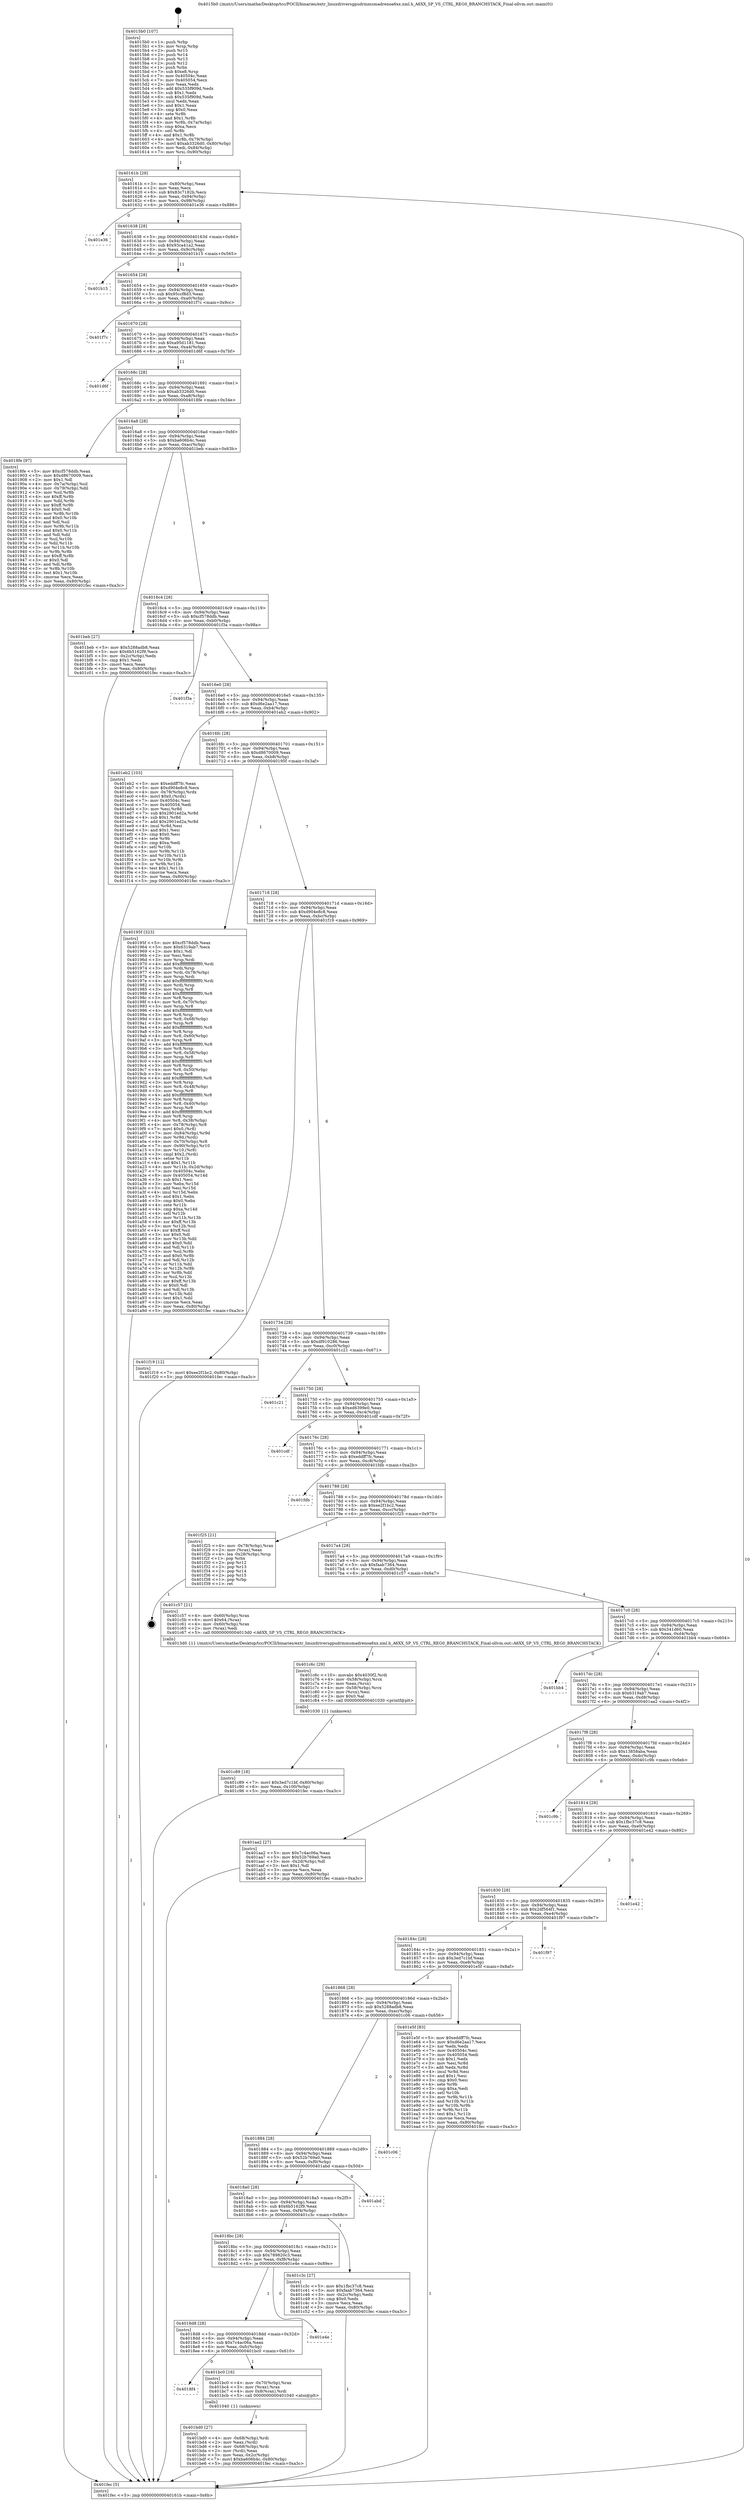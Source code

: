 digraph "0x4015b0" {
  label = "0x4015b0 (/mnt/c/Users/mathe/Desktop/tcc/POCII/binaries/extr_linuxdriversgpudrmmsmadrenoa6xx.xml.h_A6XX_SP_VS_CTRL_REG0_BRANCHSTACK_Final-ollvm.out::main(0))"
  labelloc = "t"
  node[shape=record]

  Entry [label="",width=0.3,height=0.3,shape=circle,fillcolor=black,style=filled]
  "0x40161b" [label="{
     0x40161b [29]\l
     | [instrs]\l
     &nbsp;&nbsp;0x40161b \<+3\>: mov -0x80(%rbp),%eax\l
     &nbsp;&nbsp;0x40161e \<+2\>: mov %eax,%ecx\l
     &nbsp;&nbsp;0x401620 \<+6\>: sub $0x83c7182b,%ecx\l
     &nbsp;&nbsp;0x401626 \<+6\>: mov %eax,-0x94(%rbp)\l
     &nbsp;&nbsp;0x40162c \<+6\>: mov %ecx,-0x98(%rbp)\l
     &nbsp;&nbsp;0x401632 \<+6\>: je 0000000000401e36 \<main+0x886\>\l
  }"]
  "0x401e36" [label="{
     0x401e36\l
  }", style=dashed]
  "0x401638" [label="{
     0x401638 [28]\l
     | [instrs]\l
     &nbsp;&nbsp;0x401638 \<+5\>: jmp 000000000040163d \<main+0x8d\>\l
     &nbsp;&nbsp;0x40163d \<+6\>: mov -0x94(%rbp),%eax\l
     &nbsp;&nbsp;0x401643 \<+5\>: sub $0x93ca41a2,%eax\l
     &nbsp;&nbsp;0x401648 \<+6\>: mov %eax,-0x9c(%rbp)\l
     &nbsp;&nbsp;0x40164e \<+6\>: je 0000000000401b15 \<main+0x565\>\l
  }"]
  Exit [label="",width=0.3,height=0.3,shape=circle,fillcolor=black,style=filled,peripheries=2]
  "0x401b15" [label="{
     0x401b15\l
  }", style=dashed]
  "0x401654" [label="{
     0x401654 [28]\l
     | [instrs]\l
     &nbsp;&nbsp;0x401654 \<+5\>: jmp 0000000000401659 \<main+0xa9\>\l
     &nbsp;&nbsp;0x401659 \<+6\>: mov -0x94(%rbp),%eax\l
     &nbsp;&nbsp;0x40165f \<+5\>: sub $0x95ccf8d3,%eax\l
     &nbsp;&nbsp;0x401664 \<+6\>: mov %eax,-0xa0(%rbp)\l
     &nbsp;&nbsp;0x40166a \<+6\>: je 0000000000401f7c \<main+0x9cc\>\l
  }"]
  "0x401c89" [label="{
     0x401c89 [18]\l
     | [instrs]\l
     &nbsp;&nbsp;0x401c89 \<+7\>: movl $0x3ed7c1bf,-0x80(%rbp)\l
     &nbsp;&nbsp;0x401c90 \<+6\>: mov %eax,-0x100(%rbp)\l
     &nbsp;&nbsp;0x401c96 \<+5\>: jmp 0000000000401fec \<main+0xa3c\>\l
  }"]
  "0x401f7c" [label="{
     0x401f7c\l
  }", style=dashed]
  "0x401670" [label="{
     0x401670 [28]\l
     | [instrs]\l
     &nbsp;&nbsp;0x401670 \<+5\>: jmp 0000000000401675 \<main+0xc5\>\l
     &nbsp;&nbsp;0x401675 \<+6\>: mov -0x94(%rbp),%eax\l
     &nbsp;&nbsp;0x40167b \<+5\>: sub $0xa95d1181,%eax\l
     &nbsp;&nbsp;0x401680 \<+6\>: mov %eax,-0xa4(%rbp)\l
     &nbsp;&nbsp;0x401686 \<+6\>: je 0000000000401d6f \<main+0x7bf\>\l
  }"]
  "0x401c6c" [label="{
     0x401c6c [29]\l
     | [instrs]\l
     &nbsp;&nbsp;0x401c6c \<+10\>: movabs $0x4030f2,%rdi\l
     &nbsp;&nbsp;0x401c76 \<+4\>: mov -0x58(%rbp),%rcx\l
     &nbsp;&nbsp;0x401c7a \<+2\>: mov %eax,(%rcx)\l
     &nbsp;&nbsp;0x401c7c \<+4\>: mov -0x58(%rbp),%rcx\l
     &nbsp;&nbsp;0x401c80 \<+2\>: mov (%rcx),%esi\l
     &nbsp;&nbsp;0x401c82 \<+2\>: mov $0x0,%al\l
     &nbsp;&nbsp;0x401c84 \<+5\>: call 0000000000401030 \<printf@plt\>\l
     | [calls]\l
     &nbsp;&nbsp;0x401030 \{1\} (unknown)\l
  }"]
  "0x401d6f" [label="{
     0x401d6f\l
  }", style=dashed]
  "0x40168c" [label="{
     0x40168c [28]\l
     | [instrs]\l
     &nbsp;&nbsp;0x40168c \<+5\>: jmp 0000000000401691 \<main+0xe1\>\l
     &nbsp;&nbsp;0x401691 \<+6\>: mov -0x94(%rbp),%eax\l
     &nbsp;&nbsp;0x401697 \<+5\>: sub $0xab3326d0,%eax\l
     &nbsp;&nbsp;0x40169c \<+6\>: mov %eax,-0xa8(%rbp)\l
     &nbsp;&nbsp;0x4016a2 \<+6\>: je 00000000004018fe \<main+0x34e\>\l
  }"]
  "0x401bd0" [label="{
     0x401bd0 [27]\l
     | [instrs]\l
     &nbsp;&nbsp;0x401bd0 \<+4\>: mov -0x68(%rbp),%rdi\l
     &nbsp;&nbsp;0x401bd4 \<+2\>: mov %eax,(%rdi)\l
     &nbsp;&nbsp;0x401bd6 \<+4\>: mov -0x68(%rbp),%rdi\l
     &nbsp;&nbsp;0x401bda \<+2\>: mov (%rdi),%eax\l
     &nbsp;&nbsp;0x401bdc \<+3\>: mov %eax,-0x2c(%rbp)\l
     &nbsp;&nbsp;0x401bdf \<+7\>: movl $0xba606b4c,-0x80(%rbp)\l
     &nbsp;&nbsp;0x401be6 \<+5\>: jmp 0000000000401fec \<main+0xa3c\>\l
  }"]
  "0x4018fe" [label="{
     0x4018fe [97]\l
     | [instrs]\l
     &nbsp;&nbsp;0x4018fe \<+5\>: mov $0xcf578ddb,%eax\l
     &nbsp;&nbsp;0x401903 \<+5\>: mov $0xd8670009,%ecx\l
     &nbsp;&nbsp;0x401908 \<+2\>: mov $0x1,%dl\l
     &nbsp;&nbsp;0x40190a \<+4\>: mov -0x7a(%rbp),%sil\l
     &nbsp;&nbsp;0x40190e \<+4\>: mov -0x79(%rbp),%dil\l
     &nbsp;&nbsp;0x401912 \<+3\>: mov %sil,%r8b\l
     &nbsp;&nbsp;0x401915 \<+4\>: xor $0xff,%r8b\l
     &nbsp;&nbsp;0x401919 \<+3\>: mov %dil,%r9b\l
     &nbsp;&nbsp;0x40191c \<+4\>: xor $0xff,%r9b\l
     &nbsp;&nbsp;0x401920 \<+3\>: xor $0x0,%dl\l
     &nbsp;&nbsp;0x401923 \<+3\>: mov %r8b,%r10b\l
     &nbsp;&nbsp;0x401926 \<+4\>: and $0x0,%r10b\l
     &nbsp;&nbsp;0x40192a \<+3\>: and %dl,%sil\l
     &nbsp;&nbsp;0x40192d \<+3\>: mov %r9b,%r11b\l
     &nbsp;&nbsp;0x401930 \<+4\>: and $0x0,%r11b\l
     &nbsp;&nbsp;0x401934 \<+3\>: and %dl,%dil\l
     &nbsp;&nbsp;0x401937 \<+3\>: or %sil,%r10b\l
     &nbsp;&nbsp;0x40193a \<+3\>: or %dil,%r11b\l
     &nbsp;&nbsp;0x40193d \<+3\>: xor %r11b,%r10b\l
     &nbsp;&nbsp;0x401940 \<+3\>: or %r9b,%r8b\l
     &nbsp;&nbsp;0x401943 \<+4\>: xor $0xff,%r8b\l
     &nbsp;&nbsp;0x401947 \<+3\>: or $0x0,%dl\l
     &nbsp;&nbsp;0x40194a \<+3\>: and %dl,%r8b\l
     &nbsp;&nbsp;0x40194d \<+3\>: or %r8b,%r10b\l
     &nbsp;&nbsp;0x401950 \<+4\>: test $0x1,%r10b\l
     &nbsp;&nbsp;0x401954 \<+3\>: cmovne %ecx,%eax\l
     &nbsp;&nbsp;0x401957 \<+3\>: mov %eax,-0x80(%rbp)\l
     &nbsp;&nbsp;0x40195a \<+5\>: jmp 0000000000401fec \<main+0xa3c\>\l
  }"]
  "0x4016a8" [label="{
     0x4016a8 [28]\l
     | [instrs]\l
     &nbsp;&nbsp;0x4016a8 \<+5\>: jmp 00000000004016ad \<main+0xfd\>\l
     &nbsp;&nbsp;0x4016ad \<+6\>: mov -0x94(%rbp),%eax\l
     &nbsp;&nbsp;0x4016b3 \<+5\>: sub $0xba606b4c,%eax\l
     &nbsp;&nbsp;0x4016b8 \<+6\>: mov %eax,-0xac(%rbp)\l
     &nbsp;&nbsp;0x4016be \<+6\>: je 0000000000401beb \<main+0x63b\>\l
  }"]
  "0x401fec" [label="{
     0x401fec [5]\l
     | [instrs]\l
     &nbsp;&nbsp;0x401fec \<+5\>: jmp 000000000040161b \<main+0x6b\>\l
  }"]
  "0x4015b0" [label="{
     0x4015b0 [107]\l
     | [instrs]\l
     &nbsp;&nbsp;0x4015b0 \<+1\>: push %rbp\l
     &nbsp;&nbsp;0x4015b1 \<+3\>: mov %rsp,%rbp\l
     &nbsp;&nbsp;0x4015b4 \<+2\>: push %r15\l
     &nbsp;&nbsp;0x4015b6 \<+2\>: push %r14\l
     &nbsp;&nbsp;0x4015b8 \<+2\>: push %r13\l
     &nbsp;&nbsp;0x4015ba \<+2\>: push %r12\l
     &nbsp;&nbsp;0x4015bc \<+1\>: push %rbx\l
     &nbsp;&nbsp;0x4015bd \<+7\>: sub $0xe8,%rsp\l
     &nbsp;&nbsp;0x4015c4 \<+7\>: mov 0x40504c,%eax\l
     &nbsp;&nbsp;0x4015cb \<+7\>: mov 0x405054,%ecx\l
     &nbsp;&nbsp;0x4015d2 \<+2\>: mov %eax,%edx\l
     &nbsp;&nbsp;0x4015d4 \<+6\>: add $0x535f909d,%edx\l
     &nbsp;&nbsp;0x4015da \<+3\>: sub $0x1,%edx\l
     &nbsp;&nbsp;0x4015dd \<+6\>: sub $0x535f909d,%edx\l
     &nbsp;&nbsp;0x4015e3 \<+3\>: imul %edx,%eax\l
     &nbsp;&nbsp;0x4015e6 \<+3\>: and $0x1,%eax\l
     &nbsp;&nbsp;0x4015e9 \<+3\>: cmp $0x0,%eax\l
     &nbsp;&nbsp;0x4015ec \<+4\>: sete %r8b\l
     &nbsp;&nbsp;0x4015f0 \<+4\>: and $0x1,%r8b\l
     &nbsp;&nbsp;0x4015f4 \<+4\>: mov %r8b,-0x7a(%rbp)\l
     &nbsp;&nbsp;0x4015f8 \<+3\>: cmp $0xa,%ecx\l
     &nbsp;&nbsp;0x4015fb \<+4\>: setl %r8b\l
     &nbsp;&nbsp;0x4015ff \<+4\>: and $0x1,%r8b\l
     &nbsp;&nbsp;0x401603 \<+4\>: mov %r8b,-0x79(%rbp)\l
     &nbsp;&nbsp;0x401607 \<+7\>: movl $0xab3326d0,-0x80(%rbp)\l
     &nbsp;&nbsp;0x40160e \<+6\>: mov %edi,-0x84(%rbp)\l
     &nbsp;&nbsp;0x401614 \<+7\>: mov %rsi,-0x90(%rbp)\l
  }"]
  "0x4018f4" [label="{
     0x4018f4\l
  }", style=dashed]
  "0x401beb" [label="{
     0x401beb [27]\l
     | [instrs]\l
     &nbsp;&nbsp;0x401beb \<+5\>: mov $0x5288adb8,%eax\l
     &nbsp;&nbsp;0x401bf0 \<+5\>: mov $0x6b5162f9,%ecx\l
     &nbsp;&nbsp;0x401bf5 \<+3\>: mov -0x2c(%rbp),%edx\l
     &nbsp;&nbsp;0x401bf8 \<+3\>: cmp $0x1,%edx\l
     &nbsp;&nbsp;0x401bfb \<+3\>: cmovl %ecx,%eax\l
     &nbsp;&nbsp;0x401bfe \<+3\>: mov %eax,-0x80(%rbp)\l
     &nbsp;&nbsp;0x401c01 \<+5\>: jmp 0000000000401fec \<main+0xa3c\>\l
  }"]
  "0x4016c4" [label="{
     0x4016c4 [28]\l
     | [instrs]\l
     &nbsp;&nbsp;0x4016c4 \<+5\>: jmp 00000000004016c9 \<main+0x119\>\l
     &nbsp;&nbsp;0x4016c9 \<+6\>: mov -0x94(%rbp),%eax\l
     &nbsp;&nbsp;0x4016cf \<+5\>: sub $0xcf578ddb,%eax\l
     &nbsp;&nbsp;0x4016d4 \<+6\>: mov %eax,-0xb0(%rbp)\l
     &nbsp;&nbsp;0x4016da \<+6\>: je 0000000000401f3a \<main+0x98a\>\l
  }"]
  "0x401bc0" [label="{
     0x401bc0 [16]\l
     | [instrs]\l
     &nbsp;&nbsp;0x401bc0 \<+4\>: mov -0x70(%rbp),%rax\l
     &nbsp;&nbsp;0x401bc4 \<+3\>: mov (%rax),%rax\l
     &nbsp;&nbsp;0x401bc7 \<+4\>: mov 0x8(%rax),%rdi\l
     &nbsp;&nbsp;0x401bcb \<+5\>: call 0000000000401040 \<atoi@plt\>\l
     | [calls]\l
     &nbsp;&nbsp;0x401040 \{1\} (unknown)\l
  }"]
  "0x401f3a" [label="{
     0x401f3a\l
  }", style=dashed]
  "0x4016e0" [label="{
     0x4016e0 [28]\l
     | [instrs]\l
     &nbsp;&nbsp;0x4016e0 \<+5\>: jmp 00000000004016e5 \<main+0x135\>\l
     &nbsp;&nbsp;0x4016e5 \<+6\>: mov -0x94(%rbp),%eax\l
     &nbsp;&nbsp;0x4016eb \<+5\>: sub $0xd6e2aa17,%eax\l
     &nbsp;&nbsp;0x4016f0 \<+6\>: mov %eax,-0xb4(%rbp)\l
     &nbsp;&nbsp;0x4016f6 \<+6\>: je 0000000000401eb2 \<main+0x902\>\l
  }"]
  "0x4018d8" [label="{
     0x4018d8 [28]\l
     | [instrs]\l
     &nbsp;&nbsp;0x4018d8 \<+5\>: jmp 00000000004018dd \<main+0x32d\>\l
     &nbsp;&nbsp;0x4018dd \<+6\>: mov -0x94(%rbp),%eax\l
     &nbsp;&nbsp;0x4018e3 \<+5\>: sub $0x7c4ac06a,%eax\l
     &nbsp;&nbsp;0x4018e8 \<+6\>: mov %eax,-0xfc(%rbp)\l
     &nbsp;&nbsp;0x4018ee \<+6\>: je 0000000000401bc0 \<main+0x610\>\l
  }"]
  "0x401eb2" [label="{
     0x401eb2 [103]\l
     | [instrs]\l
     &nbsp;&nbsp;0x401eb2 \<+5\>: mov $0xeddff7fc,%eax\l
     &nbsp;&nbsp;0x401eb7 \<+5\>: mov $0xd904e8c8,%ecx\l
     &nbsp;&nbsp;0x401ebc \<+4\>: mov -0x78(%rbp),%rdx\l
     &nbsp;&nbsp;0x401ec0 \<+6\>: movl $0x0,(%rdx)\l
     &nbsp;&nbsp;0x401ec6 \<+7\>: mov 0x40504c,%esi\l
     &nbsp;&nbsp;0x401ecd \<+7\>: mov 0x405054,%edi\l
     &nbsp;&nbsp;0x401ed4 \<+3\>: mov %esi,%r8d\l
     &nbsp;&nbsp;0x401ed7 \<+7\>: sub $0x2901ed2a,%r8d\l
     &nbsp;&nbsp;0x401ede \<+4\>: sub $0x1,%r8d\l
     &nbsp;&nbsp;0x401ee2 \<+7\>: add $0x2901ed2a,%r8d\l
     &nbsp;&nbsp;0x401ee9 \<+4\>: imul %r8d,%esi\l
     &nbsp;&nbsp;0x401eed \<+3\>: and $0x1,%esi\l
     &nbsp;&nbsp;0x401ef0 \<+3\>: cmp $0x0,%esi\l
     &nbsp;&nbsp;0x401ef3 \<+4\>: sete %r9b\l
     &nbsp;&nbsp;0x401ef7 \<+3\>: cmp $0xa,%edi\l
     &nbsp;&nbsp;0x401efa \<+4\>: setl %r10b\l
     &nbsp;&nbsp;0x401efe \<+3\>: mov %r9b,%r11b\l
     &nbsp;&nbsp;0x401f01 \<+3\>: and %r10b,%r11b\l
     &nbsp;&nbsp;0x401f04 \<+3\>: xor %r10b,%r9b\l
     &nbsp;&nbsp;0x401f07 \<+3\>: or %r9b,%r11b\l
     &nbsp;&nbsp;0x401f0a \<+4\>: test $0x1,%r11b\l
     &nbsp;&nbsp;0x401f0e \<+3\>: cmovne %ecx,%eax\l
     &nbsp;&nbsp;0x401f11 \<+3\>: mov %eax,-0x80(%rbp)\l
     &nbsp;&nbsp;0x401f14 \<+5\>: jmp 0000000000401fec \<main+0xa3c\>\l
  }"]
  "0x4016fc" [label="{
     0x4016fc [28]\l
     | [instrs]\l
     &nbsp;&nbsp;0x4016fc \<+5\>: jmp 0000000000401701 \<main+0x151\>\l
     &nbsp;&nbsp;0x401701 \<+6\>: mov -0x94(%rbp),%eax\l
     &nbsp;&nbsp;0x401707 \<+5\>: sub $0xd8670009,%eax\l
     &nbsp;&nbsp;0x40170c \<+6\>: mov %eax,-0xb8(%rbp)\l
     &nbsp;&nbsp;0x401712 \<+6\>: je 000000000040195f \<main+0x3af\>\l
  }"]
  "0x401e4e" [label="{
     0x401e4e\l
  }", style=dashed]
  "0x40195f" [label="{
     0x40195f [323]\l
     | [instrs]\l
     &nbsp;&nbsp;0x40195f \<+5\>: mov $0xcf578ddb,%eax\l
     &nbsp;&nbsp;0x401964 \<+5\>: mov $0x6319ab7,%ecx\l
     &nbsp;&nbsp;0x401969 \<+2\>: mov $0x1,%dl\l
     &nbsp;&nbsp;0x40196b \<+2\>: xor %esi,%esi\l
     &nbsp;&nbsp;0x40196d \<+3\>: mov %rsp,%rdi\l
     &nbsp;&nbsp;0x401970 \<+4\>: add $0xfffffffffffffff0,%rdi\l
     &nbsp;&nbsp;0x401974 \<+3\>: mov %rdi,%rsp\l
     &nbsp;&nbsp;0x401977 \<+4\>: mov %rdi,-0x78(%rbp)\l
     &nbsp;&nbsp;0x40197b \<+3\>: mov %rsp,%rdi\l
     &nbsp;&nbsp;0x40197e \<+4\>: add $0xfffffffffffffff0,%rdi\l
     &nbsp;&nbsp;0x401982 \<+3\>: mov %rdi,%rsp\l
     &nbsp;&nbsp;0x401985 \<+3\>: mov %rsp,%r8\l
     &nbsp;&nbsp;0x401988 \<+4\>: add $0xfffffffffffffff0,%r8\l
     &nbsp;&nbsp;0x40198c \<+3\>: mov %r8,%rsp\l
     &nbsp;&nbsp;0x40198f \<+4\>: mov %r8,-0x70(%rbp)\l
     &nbsp;&nbsp;0x401993 \<+3\>: mov %rsp,%r8\l
     &nbsp;&nbsp;0x401996 \<+4\>: add $0xfffffffffffffff0,%r8\l
     &nbsp;&nbsp;0x40199a \<+3\>: mov %r8,%rsp\l
     &nbsp;&nbsp;0x40199d \<+4\>: mov %r8,-0x68(%rbp)\l
     &nbsp;&nbsp;0x4019a1 \<+3\>: mov %rsp,%r8\l
     &nbsp;&nbsp;0x4019a4 \<+4\>: add $0xfffffffffffffff0,%r8\l
     &nbsp;&nbsp;0x4019a8 \<+3\>: mov %r8,%rsp\l
     &nbsp;&nbsp;0x4019ab \<+4\>: mov %r8,-0x60(%rbp)\l
     &nbsp;&nbsp;0x4019af \<+3\>: mov %rsp,%r8\l
     &nbsp;&nbsp;0x4019b2 \<+4\>: add $0xfffffffffffffff0,%r8\l
     &nbsp;&nbsp;0x4019b6 \<+3\>: mov %r8,%rsp\l
     &nbsp;&nbsp;0x4019b9 \<+4\>: mov %r8,-0x58(%rbp)\l
     &nbsp;&nbsp;0x4019bd \<+3\>: mov %rsp,%r8\l
     &nbsp;&nbsp;0x4019c0 \<+4\>: add $0xfffffffffffffff0,%r8\l
     &nbsp;&nbsp;0x4019c4 \<+3\>: mov %r8,%rsp\l
     &nbsp;&nbsp;0x4019c7 \<+4\>: mov %r8,-0x50(%rbp)\l
     &nbsp;&nbsp;0x4019cb \<+3\>: mov %rsp,%r8\l
     &nbsp;&nbsp;0x4019ce \<+4\>: add $0xfffffffffffffff0,%r8\l
     &nbsp;&nbsp;0x4019d2 \<+3\>: mov %r8,%rsp\l
     &nbsp;&nbsp;0x4019d5 \<+4\>: mov %r8,-0x48(%rbp)\l
     &nbsp;&nbsp;0x4019d9 \<+3\>: mov %rsp,%r8\l
     &nbsp;&nbsp;0x4019dc \<+4\>: add $0xfffffffffffffff0,%r8\l
     &nbsp;&nbsp;0x4019e0 \<+3\>: mov %r8,%rsp\l
     &nbsp;&nbsp;0x4019e3 \<+4\>: mov %r8,-0x40(%rbp)\l
     &nbsp;&nbsp;0x4019e7 \<+3\>: mov %rsp,%r8\l
     &nbsp;&nbsp;0x4019ea \<+4\>: add $0xfffffffffffffff0,%r8\l
     &nbsp;&nbsp;0x4019ee \<+3\>: mov %r8,%rsp\l
     &nbsp;&nbsp;0x4019f1 \<+4\>: mov %r8,-0x38(%rbp)\l
     &nbsp;&nbsp;0x4019f5 \<+4\>: mov -0x78(%rbp),%r8\l
     &nbsp;&nbsp;0x4019f9 \<+7\>: movl $0x0,(%r8)\l
     &nbsp;&nbsp;0x401a00 \<+7\>: mov -0x84(%rbp),%r9d\l
     &nbsp;&nbsp;0x401a07 \<+3\>: mov %r9d,(%rdi)\l
     &nbsp;&nbsp;0x401a0a \<+4\>: mov -0x70(%rbp),%r8\l
     &nbsp;&nbsp;0x401a0e \<+7\>: mov -0x90(%rbp),%r10\l
     &nbsp;&nbsp;0x401a15 \<+3\>: mov %r10,(%r8)\l
     &nbsp;&nbsp;0x401a18 \<+3\>: cmpl $0x2,(%rdi)\l
     &nbsp;&nbsp;0x401a1b \<+4\>: setne %r11b\l
     &nbsp;&nbsp;0x401a1f \<+4\>: and $0x1,%r11b\l
     &nbsp;&nbsp;0x401a23 \<+4\>: mov %r11b,-0x2d(%rbp)\l
     &nbsp;&nbsp;0x401a27 \<+7\>: mov 0x40504c,%ebx\l
     &nbsp;&nbsp;0x401a2e \<+8\>: mov 0x405054,%r14d\l
     &nbsp;&nbsp;0x401a36 \<+3\>: sub $0x1,%esi\l
     &nbsp;&nbsp;0x401a39 \<+3\>: mov %ebx,%r15d\l
     &nbsp;&nbsp;0x401a3c \<+3\>: add %esi,%r15d\l
     &nbsp;&nbsp;0x401a3f \<+4\>: imul %r15d,%ebx\l
     &nbsp;&nbsp;0x401a43 \<+3\>: and $0x1,%ebx\l
     &nbsp;&nbsp;0x401a46 \<+3\>: cmp $0x0,%ebx\l
     &nbsp;&nbsp;0x401a49 \<+4\>: sete %r11b\l
     &nbsp;&nbsp;0x401a4d \<+4\>: cmp $0xa,%r14d\l
     &nbsp;&nbsp;0x401a51 \<+4\>: setl %r12b\l
     &nbsp;&nbsp;0x401a55 \<+3\>: mov %r11b,%r13b\l
     &nbsp;&nbsp;0x401a58 \<+4\>: xor $0xff,%r13b\l
     &nbsp;&nbsp;0x401a5c \<+3\>: mov %r12b,%sil\l
     &nbsp;&nbsp;0x401a5f \<+4\>: xor $0xff,%sil\l
     &nbsp;&nbsp;0x401a63 \<+3\>: xor $0x0,%dl\l
     &nbsp;&nbsp;0x401a66 \<+3\>: mov %r13b,%dil\l
     &nbsp;&nbsp;0x401a69 \<+4\>: and $0x0,%dil\l
     &nbsp;&nbsp;0x401a6d \<+3\>: and %dl,%r11b\l
     &nbsp;&nbsp;0x401a70 \<+3\>: mov %sil,%r8b\l
     &nbsp;&nbsp;0x401a73 \<+4\>: and $0x0,%r8b\l
     &nbsp;&nbsp;0x401a77 \<+3\>: and %dl,%r12b\l
     &nbsp;&nbsp;0x401a7a \<+3\>: or %r11b,%dil\l
     &nbsp;&nbsp;0x401a7d \<+3\>: or %r12b,%r8b\l
     &nbsp;&nbsp;0x401a80 \<+3\>: xor %r8b,%dil\l
     &nbsp;&nbsp;0x401a83 \<+3\>: or %sil,%r13b\l
     &nbsp;&nbsp;0x401a86 \<+4\>: xor $0xff,%r13b\l
     &nbsp;&nbsp;0x401a8a \<+3\>: or $0x0,%dl\l
     &nbsp;&nbsp;0x401a8d \<+3\>: and %dl,%r13b\l
     &nbsp;&nbsp;0x401a90 \<+3\>: or %r13b,%dil\l
     &nbsp;&nbsp;0x401a93 \<+4\>: test $0x1,%dil\l
     &nbsp;&nbsp;0x401a97 \<+3\>: cmovne %ecx,%eax\l
     &nbsp;&nbsp;0x401a9a \<+3\>: mov %eax,-0x80(%rbp)\l
     &nbsp;&nbsp;0x401a9d \<+5\>: jmp 0000000000401fec \<main+0xa3c\>\l
  }"]
  "0x401718" [label="{
     0x401718 [28]\l
     | [instrs]\l
     &nbsp;&nbsp;0x401718 \<+5\>: jmp 000000000040171d \<main+0x16d\>\l
     &nbsp;&nbsp;0x40171d \<+6\>: mov -0x94(%rbp),%eax\l
     &nbsp;&nbsp;0x401723 \<+5\>: sub $0xd904e8c8,%eax\l
     &nbsp;&nbsp;0x401728 \<+6\>: mov %eax,-0xbc(%rbp)\l
     &nbsp;&nbsp;0x40172e \<+6\>: je 0000000000401f19 \<main+0x969\>\l
  }"]
  "0x4018bc" [label="{
     0x4018bc [28]\l
     | [instrs]\l
     &nbsp;&nbsp;0x4018bc \<+5\>: jmp 00000000004018c1 \<main+0x311\>\l
     &nbsp;&nbsp;0x4018c1 \<+6\>: mov -0x94(%rbp),%eax\l
     &nbsp;&nbsp;0x4018c7 \<+5\>: sub $0x789820c3,%eax\l
     &nbsp;&nbsp;0x4018cc \<+6\>: mov %eax,-0xf8(%rbp)\l
     &nbsp;&nbsp;0x4018d2 \<+6\>: je 0000000000401e4e \<main+0x89e\>\l
  }"]
  "0x401c3c" [label="{
     0x401c3c [27]\l
     | [instrs]\l
     &nbsp;&nbsp;0x401c3c \<+5\>: mov $0x1fbc37c8,%eax\l
     &nbsp;&nbsp;0x401c41 \<+5\>: mov $0xfaab7364,%ecx\l
     &nbsp;&nbsp;0x401c46 \<+3\>: mov -0x2c(%rbp),%edx\l
     &nbsp;&nbsp;0x401c49 \<+3\>: cmp $0x0,%edx\l
     &nbsp;&nbsp;0x401c4c \<+3\>: cmove %ecx,%eax\l
     &nbsp;&nbsp;0x401c4f \<+3\>: mov %eax,-0x80(%rbp)\l
     &nbsp;&nbsp;0x401c52 \<+5\>: jmp 0000000000401fec \<main+0xa3c\>\l
  }"]
  "0x401f19" [label="{
     0x401f19 [12]\l
     | [instrs]\l
     &nbsp;&nbsp;0x401f19 \<+7\>: movl $0xee2f1bc2,-0x80(%rbp)\l
     &nbsp;&nbsp;0x401f20 \<+5\>: jmp 0000000000401fec \<main+0xa3c\>\l
  }"]
  "0x401734" [label="{
     0x401734 [28]\l
     | [instrs]\l
     &nbsp;&nbsp;0x401734 \<+5\>: jmp 0000000000401739 \<main+0x189\>\l
     &nbsp;&nbsp;0x401739 \<+6\>: mov -0x94(%rbp),%eax\l
     &nbsp;&nbsp;0x40173f \<+5\>: sub $0xdf910286,%eax\l
     &nbsp;&nbsp;0x401744 \<+6\>: mov %eax,-0xc0(%rbp)\l
     &nbsp;&nbsp;0x40174a \<+6\>: je 0000000000401c21 \<main+0x671\>\l
  }"]
  "0x4018a0" [label="{
     0x4018a0 [28]\l
     | [instrs]\l
     &nbsp;&nbsp;0x4018a0 \<+5\>: jmp 00000000004018a5 \<main+0x2f5\>\l
     &nbsp;&nbsp;0x4018a5 \<+6\>: mov -0x94(%rbp),%eax\l
     &nbsp;&nbsp;0x4018ab \<+5\>: sub $0x6b5162f9,%eax\l
     &nbsp;&nbsp;0x4018b0 \<+6\>: mov %eax,-0xf4(%rbp)\l
     &nbsp;&nbsp;0x4018b6 \<+6\>: je 0000000000401c3c \<main+0x68c\>\l
  }"]
  "0x401c21" [label="{
     0x401c21\l
  }", style=dashed]
  "0x401750" [label="{
     0x401750 [28]\l
     | [instrs]\l
     &nbsp;&nbsp;0x401750 \<+5\>: jmp 0000000000401755 \<main+0x1a5\>\l
     &nbsp;&nbsp;0x401755 \<+6\>: mov -0x94(%rbp),%eax\l
     &nbsp;&nbsp;0x40175b \<+5\>: sub $0xed6399e0,%eax\l
     &nbsp;&nbsp;0x401760 \<+6\>: mov %eax,-0xc4(%rbp)\l
     &nbsp;&nbsp;0x401766 \<+6\>: je 0000000000401cdf \<main+0x72f\>\l
  }"]
  "0x401abd" [label="{
     0x401abd\l
  }", style=dashed]
  "0x401cdf" [label="{
     0x401cdf\l
  }", style=dashed]
  "0x40176c" [label="{
     0x40176c [28]\l
     | [instrs]\l
     &nbsp;&nbsp;0x40176c \<+5\>: jmp 0000000000401771 \<main+0x1c1\>\l
     &nbsp;&nbsp;0x401771 \<+6\>: mov -0x94(%rbp),%eax\l
     &nbsp;&nbsp;0x401777 \<+5\>: sub $0xeddff7fc,%eax\l
     &nbsp;&nbsp;0x40177c \<+6\>: mov %eax,-0xc8(%rbp)\l
     &nbsp;&nbsp;0x401782 \<+6\>: je 0000000000401fdb \<main+0xa2b\>\l
  }"]
  "0x401884" [label="{
     0x401884 [28]\l
     | [instrs]\l
     &nbsp;&nbsp;0x401884 \<+5\>: jmp 0000000000401889 \<main+0x2d9\>\l
     &nbsp;&nbsp;0x401889 \<+6\>: mov -0x94(%rbp),%eax\l
     &nbsp;&nbsp;0x40188f \<+5\>: sub $0x52b769a0,%eax\l
     &nbsp;&nbsp;0x401894 \<+6\>: mov %eax,-0xf0(%rbp)\l
     &nbsp;&nbsp;0x40189a \<+6\>: je 0000000000401abd \<main+0x50d\>\l
  }"]
  "0x401fdb" [label="{
     0x401fdb\l
  }", style=dashed]
  "0x401788" [label="{
     0x401788 [28]\l
     | [instrs]\l
     &nbsp;&nbsp;0x401788 \<+5\>: jmp 000000000040178d \<main+0x1dd\>\l
     &nbsp;&nbsp;0x40178d \<+6\>: mov -0x94(%rbp),%eax\l
     &nbsp;&nbsp;0x401793 \<+5\>: sub $0xee2f1bc2,%eax\l
     &nbsp;&nbsp;0x401798 \<+6\>: mov %eax,-0xcc(%rbp)\l
     &nbsp;&nbsp;0x40179e \<+6\>: je 0000000000401f25 \<main+0x975\>\l
  }"]
  "0x401c06" [label="{
     0x401c06\l
  }", style=dashed]
  "0x401f25" [label="{
     0x401f25 [21]\l
     | [instrs]\l
     &nbsp;&nbsp;0x401f25 \<+4\>: mov -0x78(%rbp),%rax\l
     &nbsp;&nbsp;0x401f29 \<+2\>: mov (%rax),%eax\l
     &nbsp;&nbsp;0x401f2b \<+4\>: lea -0x28(%rbp),%rsp\l
     &nbsp;&nbsp;0x401f2f \<+1\>: pop %rbx\l
     &nbsp;&nbsp;0x401f30 \<+2\>: pop %r12\l
     &nbsp;&nbsp;0x401f32 \<+2\>: pop %r13\l
     &nbsp;&nbsp;0x401f34 \<+2\>: pop %r14\l
     &nbsp;&nbsp;0x401f36 \<+2\>: pop %r15\l
     &nbsp;&nbsp;0x401f38 \<+1\>: pop %rbp\l
     &nbsp;&nbsp;0x401f39 \<+1\>: ret\l
  }"]
  "0x4017a4" [label="{
     0x4017a4 [28]\l
     | [instrs]\l
     &nbsp;&nbsp;0x4017a4 \<+5\>: jmp 00000000004017a9 \<main+0x1f9\>\l
     &nbsp;&nbsp;0x4017a9 \<+6\>: mov -0x94(%rbp),%eax\l
     &nbsp;&nbsp;0x4017af \<+5\>: sub $0xfaab7364,%eax\l
     &nbsp;&nbsp;0x4017b4 \<+6\>: mov %eax,-0xd0(%rbp)\l
     &nbsp;&nbsp;0x4017ba \<+6\>: je 0000000000401c57 \<main+0x6a7\>\l
  }"]
  "0x401868" [label="{
     0x401868 [28]\l
     | [instrs]\l
     &nbsp;&nbsp;0x401868 \<+5\>: jmp 000000000040186d \<main+0x2bd\>\l
     &nbsp;&nbsp;0x40186d \<+6\>: mov -0x94(%rbp),%eax\l
     &nbsp;&nbsp;0x401873 \<+5\>: sub $0x5288adb8,%eax\l
     &nbsp;&nbsp;0x401878 \<+6\>: mov %eax,-0xec(%rbp)\l
     &nbsp;&nbsp;0x40187e \<+6\>: je 0000000000401c06 \<main+0x656\>\l
  }"]
  "0x401c57" [label="{
     0x401c57 [21]\l
     | [instrs]\l
     &nbsp;&nbsp;0x401c57 \<+4\>: mov -0x60(%rbp),%rax\l
     &nbsp;&nbsp;0x401c5b \<+6\>: movl $0x64,(%rax)\l
     &nbsp;&nbsp;0x401c61 \<+4\>: mov -0x60(%rbp),%rax\l
     &nbsp;&nbsp;0x401c65 \<+2\>: mov (%rax),%edi\l
     &nbsp;&nbsp;0x401c67 \<+5\>: call 00000000004013d0 \<A6XX_SP_VS_CTRL_REG0_BRANCHSTACK\>\l
     | [calls]\l
     &nbsp;&nbsp;0x4013d0 \{1\} (/mnt/c/Users/mathe/Desktop/tcc/POCII/binaries/extr_linuxdriversgpudrmmsmadrenoa6xx.xml.h_A6XX_SP_VS_CTRL_REG0_BRANCHSTACK_Final-ollvm.out::A6XX_SP_VS_CTRL_REG0_BRANCHSTACK)\l
  }"]
  "0x4017c0" [label="{
     0x4017c0 [28]\l
     | [instrs]\l
     &nbsp;&nbsp;0x4017c0 \<+5\>: jmp 00000000004017c5 \<main+0x215\>\l
     &nbsp;&nbsp;0x4017c5 \<+6\>: mov -0x94(%rbp),%eax\l
     &nbsp;&nbsp;0x4017cb \<+5\>: sub $0x341d60,%eax\l
     &nbsp;&nbsp;0x4017d0 \<+6\>: mov %eax,-0xd4(%rbp)\l
     &nbsp;&nbsp;0x4017d6 \<+6\>: je 0000000000401bb4 \<main+0x604\>\l
  }"]
  "0x401e5f" [label="{
     0x401e5f [83]\l
     | [instrs]\l
     &nbsp;&nbsp;0x401e5f \<+5\>: mov $0xeddff7fc,%eax\l
     &nbsp;&nbsp;0x401e64 \<+5\>: mov $0xd6e2aa17,%ecx\l
     &nbsp;&nbsp;0x401e69 \<+2\>: xor %edx,%edx\l
     &nbsp;&nbsp;0x401e6b \<+7\>: mov 0x40504c,%esi\l
     &nbsp;&nbsp;0x401e72 \<+7\>: mov 0x405054,%edi\l
     &nbsp;&nbsp;0x401e79 \<+3\>: sub $0x1,%edx\l
     &nbsp;&nbsp;0x401e7c \<+3\>: mov %esi,%r8d\l
     &nbsp;&nbsp;0x401e7f \<+3\>: add %edx,%r8d\l
     &nbsp;&nbsp;0x401e82 \<+4\>: imul %r8d,%esi\l
     &nbsp;&nbsp;0x401e86 \<+3\>: and $0x1,%esi\l
     &nbsp;&nbsp;0x401e89 \<+3\>: cmp $0x0,%esi\l
     &nbsp;&nbsp;0x401e8c \<+4\>: sete %r9b\l
     &nbsp;&nbsp;0x401e90 \<+3\>: cmp $0xa,%edi\l
     &nbsp;&nbsp;0x401e93 \<+4\>: setl %r10b\l
     &nbsp;&nbsp;0x401e97 \<+3\>: mov %r9b,%r11b\l
     &nbsp;&nbsp;0x401e9a \<+3\>: and %r10b,%r11b\l
     &nbsp;&nbsp;0x401e9d \<+3\>: xor %r10b,%r9b\l
     &nbsp;&nbsp;0x401ea0 \<+3\>: or %r9b,%r11b\l
     &nbsp;&nbsp;0x401ea3 \<+4\>: test $0x1,%r11b\l
     &nbsp;&nbsp;0x401ea7 \<+3\>: cmovne %ecx,%eax\l
     &nbsp;&nbsp;0x401eaa \<+3\>: mov %eax,-0x80(%rbp)\l
     &nbsp;&nbsp;0x401ead \<+5\>: jmp 0000000000401fec \<main+0xa3c\>\l
  }"]
  "0x401bb4" [label="{
     0x401bb4\l
  }", style=dashed]
  "0x4017dc" [label="{
     0x4017dc [28]\l
     | [instrs]\l
     &nbsp;&nbsp;0x4017dc \<+5\>: jmp 00000000004017e1 \<main+0x231\>\l
     &nbsp;&nbsp;0x4017e1 \<+6\>: mov -0x94(%rbp),%eax\l
     &nbsp;&nbsp;0x4017e7 \<+5\>: sub $0x6319ab7,%eax\l
     &nbsp;&nbsp;0x4017ec \<+6\>: mov %eax,-0xd8(%rbp)\l
     &nbsp;&nbsp;0x4017f2 \<+6\>: je 0000000000401aa2 \<main+0x4f2\>\l
  }"]
  "0x40184c" [label="{
     0x40184c [28]\l
     | [instrs]\l
     &nbsp;&nbsp;0x40184c \<+5\>: jmp 0000000000401851 \<main+0x2a1\>\l
     &nbsp;&nbsp;0x401851 \<+6\>: mov -0x94(%rbp),%eax\l
     &nbsp;&nbsp;0x401857 \<+5\>: sub $0x3ed7c1bf,%eax\l
     &nbsp;&nbsp;0x40185c \<+6\>: mov %eax,-0xe8(%rbp)\l
     &nbsp;&nbsp;0x401862 \<+6\>: je 0000000000401e5f \<main+0x8af\>\l
  }"]
  "0x401aa2" [label="{
     0x401aa2 [27]\l
     | [instrs]\l
     &nbsp;&nbsp;0x401aa2 \<+5\>: mov $0x7c4ac06a,%eax\l
     &nbsp;&nbsp;0x401aa7 \<+5\>: mov $0x52b769a0,%ecx\l
     &nbsp;&nbsp;0x401aac \<+3\>: mov -0x2d(%rbp),%dl\l
     &nbsp;&nbsp;0x401aaf \<+3\>: test $0x1,%dl\l
     &nbsp;&nbsp;0x401ab2 \<+3\>: cmovne %ecx,%eax\l
     &nbsp;&nbsp;0x401ab5 \<+3\>: mov %eax,-0x80(%rbp)\l
     &nbsp;&nbsp;0x401ab8 \<+5\>: jmp 0000000000401fec \<main+0xa3c\>\l
  }"]
  "0x4017f8" [label="{
     0x4017f8 [28]\l
     | [instrs]\l
     &nbsp;&nbsp;0x4017f8 \<+5\>: jmp 00000000004017fd \<main+0x24d\>\l
     &nbsp;&nbsp;0x4017fd \<+6\>: mov -0x94(%rbp),%eax\l
     &nbsp;&nbsp;0x401803 \<+5\>: sub $0x13858aba,%eax\l
     &nbsp;&nbsp;0x401808 \<+6\>: mov %eax,-0xdc(%rbp)\l
     &nbsp;&nbsp;0x40180e \<+6\>: je 0000000000401c9b \<main+0x6eb\>\l
  }"]
  "0x401f97" [label="{
     0x401f97\l
  }", style=dashed]
  "0x401c9b" [label="{
     0x401c9b\l
  }", style=dashed]
  "0x401814" [label="{
     0x401814 [28]\l
     | [instrs]\l
     &nbsp;&nbsp;0x401814 \<+5\>: jmp 0000000000401819 \<main+0x269\>\l
     &nbsp;&nbsp;0x401819 \<+6\>: mov -0x94(%rbp),%eax\l
     &nbsp;&nbsp;0x40181f \<+5\>: sub $0x1fbc37c8,%eax\l
     &nbsp;&nbsp;0x401824 \<+6\>: mov %eax,-0xe0(%rbp)\l
     &nbsp;&nbsp;0x40182a \<+6\>: je 0000000000401e42 \<main+0x892\>\l
  }"]
  "0x401830" [label="{
     0x401830 [28]\l
     | [instrs]\l
     &nbsp;&nbsp;0x401830 \<+5\>: jmp 0000000000401835 \<main+0x285\>\l
     &nbsp;&nbsp;0x401835 \<+6\>: mov -0x94(%rbp),%eax\l
     &nbsp;&nbsp;0x40183b \<+5\>: sub $0x2df564f1,%eax\l
     &nbsp;&nbsp;0x401840 \<+6\>: mov %eax,-0xe4(%rbp)\l
     &nbsp;&nbsp;0x401846 \<+6\>: je 0000000000401f97 \<main+0x9e7\>\l
  }"]
  "0x401e42" [label="{
     0x401e42\l
  }", style=dashed]
  Entry -> "0x4015b0" [label=" 1"]
  "0x40161b" -> "0x401e36" [label=" 0"]
  "0x40161b" -> "0x401638" [label=" 11"]
  "0x401f25" -> Exit [label=" 1"]
  "0x401638" -> "0x401b15" [label=" 0"]
  "0x401638" -> "0x401654" [label=" 11"]
  "0x401f19" -> "0x401fec" [label=" 1"]
  "0x401654" -> "0x401f7c" [label=" 0"]
  "0x401654" -> "0x401670" [label=" 11"]
  "0x401eb2" -> "0x401fec" [label=" 1"]
  "0x401670" -> "0x401d6f" [label=" 0"]
  "0x401670" -> "0x40168c" [label=" 11"]
  "0x401e5f" -> "0x401fec" [label=" 1"]
  "0x40168c" -> "0x4018fe" [label=" 1"]
  "0x40168c" -> "0x4016a8" [label=" 10"]
  "0x4018fe" -> "0x401fec" [label=" 1"]
  "0x4015b0" -> "0x40161b" [label=" 1"]
  "0x401fec" -> "0x40161b" [label=" 10"]
  "0x401c89" -> "0x401fec" [label=" 1"]
  "0x4016a8" -> "0x401beb" [label=" 1"]
  "0x4016a8" -> "0x4016c4" [label=" 9"]
  "0x401c6c" -> "0x401c89" [label=" 1"]
  "0x4016c4" -> "0x401f3a" [label=" 0"]
  "0x4016c4" -> "0x4016e0" [label=" 9"]
  "0x401c57" -> "0x401c6c" [label=" 1"]
  "0x4016e0" -> "0x401eb2" [label=" 1"]
  "0x4016e0" -> "0x4016fc" [label=" 8"]
  "0x401beb" -> "0x401fec" [label=" 1"]
  "0x4016fc" -> "0x40195f" [label=" 1"]
  "0x4016fc" -> "0x401718" [label=" 7"]
  "0x401bd0" -> "0x401fec" [label=" 1"]
  "0x40195f" -> "0x401fec" [label=" 1"]
  "0x4018d8" -> "0x4018f4" [label=" 0"]
  "0x401718" -> "0x401f19" [label=" 1"]
  "0x401718" -> "0x401734" [label=" 6"]
  "0x4018d8" -> "0x401bc0" [label=" 1"]
  "0x401734" -> "0x401c21" [label=" 0"]
  "0x401734" -> "0x401750" [label=" 6"]
  "0x4018bc" -> "0x4018d8" [label=" 1"]
  "0x401750" -> "0x401cdf" [label=" 0"]
  "0x401750" -> "0x40176c" [label=" 6"]
  "0x4018bc" -> "0x401e4e" [label=" 0"]
  "0x40176c" -> "0x401fdb" [label=" 0"]
  "0x40176c" -> "0x401788" [label=" 6"]
  "0x4018a0" -> "0x4018bc" [label=" 1"]
  "0x401788" -> "0x401f25" [label=" 1"]
  "0x401788" -> "0x4017a4" [label=" 5"]
  "0x4018a0" -> "0x401c3c" [label=" 1"]
  "0x4017a4" -> "0x401c57" [label=" 1"]
  "0x4017a4" -> "0x4017c0" [label=" 4"]
  "0x401884" -> "0x4018a0" [label=" 2"]
  "0x4017c0" -> "0x401bb4" [label=" 0"]
  "0x4017c0" -> "0x4017dc" [label=" 4"]
  "0x401884" -> "0x401abd" [label=" 0"]
  "0x4017dc" -> "0x401aa2" [label=" 1"]
  "0x4017dc" -> "0x4017f8" [label=" 3"]
  "0x401aa2" -> "0x401fec" [label=" 1"]
  "0x401868" -> "0x401884" [label=" 2"]
  "0x4017f8" -> "0x401c9b" [label=" 0"]
  "0x4017f8" -> "0x401814" [label=" 3"]
  "0x401868" -> "0x401c06" [label=" 0"]
  "0x401814" -> "0x401e42" [label=" 0"]
  "0x401814" -> "0x401830" [label=" 3"]
  "0x401c3c" -> "0x401fec" [label=" 1"]
  "0x401830" -> "0x401f97" [label=" 0"]
  "0x401830" -> "0x40184c" [label=" 3"]
  "0x401bc0" -> "0x401bd0" [label=" 1"]
  "0x40184c" -> "0x401e5f" [label=" 1"]
  "0x40184c" -> "0x401868" [label=" 2"]
}
